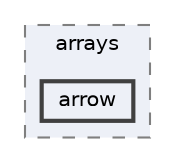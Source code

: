 digraph "/home/jam/Research/IRES-2025/dev/src/llm-scripts/testing/hypothesis-testing/hyp-env/lib/python3.12/site-packages/pandas/core/arrays/arrow"
{
 // LATEX_PDF_SIZE
  bgcolor="transparent";
  edge [fontname=Helvetica,fontsize=10,labelfontname=Helvetica,labelfontsize=10];
  node [fontname=Helvetica,fontsize=10,shape=box,height=0.2,width=0.4];
  compound=true
  subgraph clusterdir_7c098911b66336137bd82a6b50acf398 {
    graph [ bgcolor="#edf0f7", pencolor="grey50", label="arrays", fontname=Helvetica,fontsize=10 style="filled,dashed", URL="dir_7c098911b66336137bd82a6b50acf398.html",tooltip=""]
  dir_f4289e9c96f1995302f7bfa6f34bb783 [label="arrow", fillcolor="#edf0f7", color="grey25", style="filled,bold", URL="dir_f4289e9c96f1995302f7bfa6f34bb783.html",tooltip=""];
  }
}
